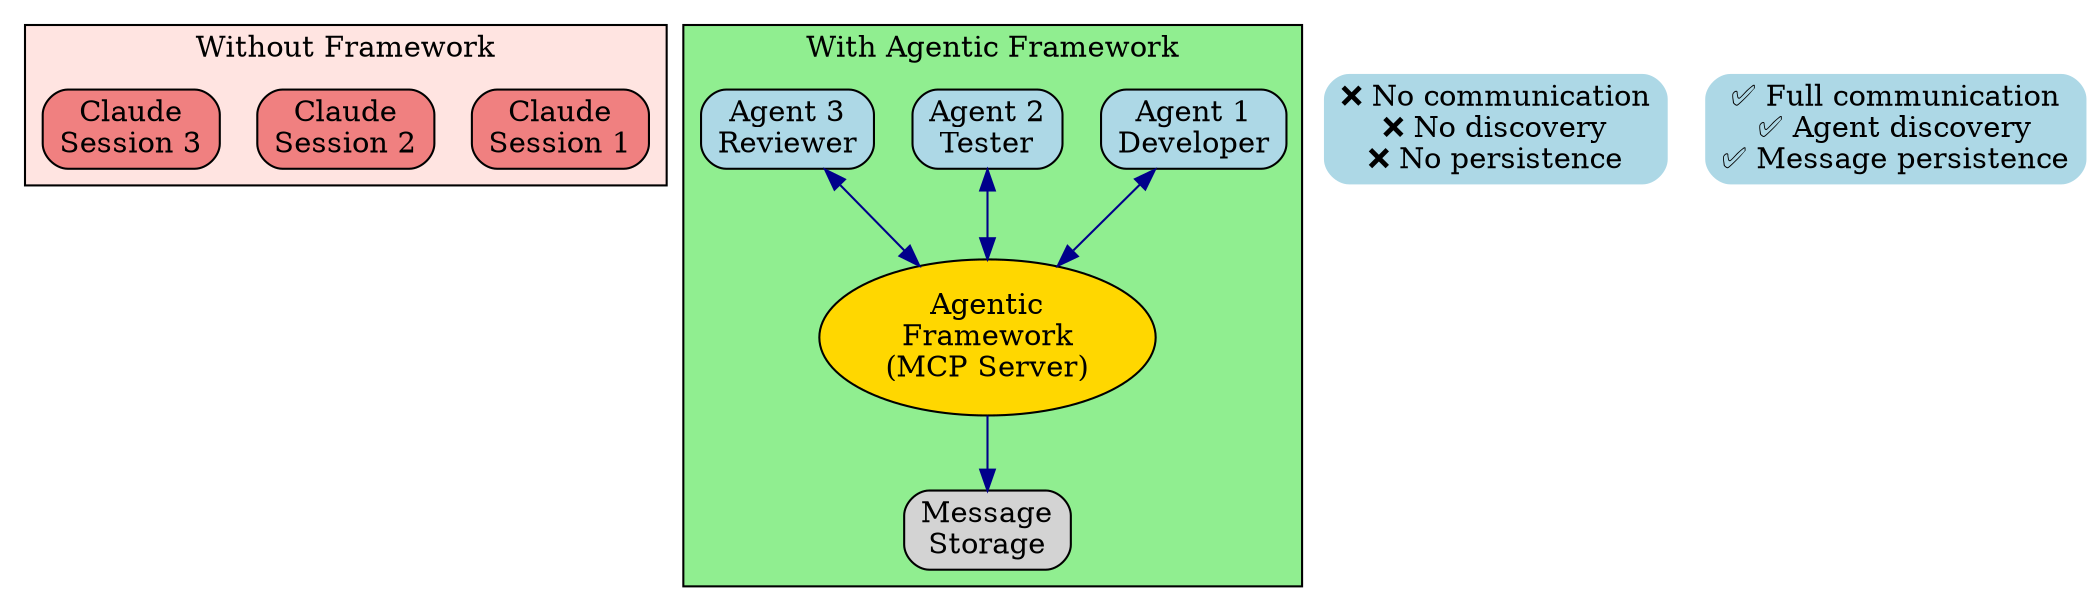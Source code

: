 digraph G {
    rankdir=TB;
    node [shape=box, style="rounded,filled", fillcolor=lightblue];
    edge [color=darkblue];
    
    // Problem side (left)
    subgraph cluster_problem {
        label="Without Framework";
        style=filled;
        fillcolor=mistyrose;
        
        iso1 [label="Claude\nSession 1", fillcolor=lightcoral];
        iso2 [label="Claude\nSession 2", fillcolor=lightcoral];
        iso3 [label="Claude\nSession 3", fillcolor=lightcoral];
        
        // No connections - isolated!
    }
    
    // Solution side (right)
    subgraph cluster_solution {
        label="With Agentic Framework";
        style=filled;
        fillcolor=lightgreen;
        
        agent1 [label="Agent 1\nDeveloper", fillcolor=lightblue];
        agent2 [label="Agent 2\nTester", fillcolor=lightblue];
        agent3 [label="Agent 3\nReviewer", fillcolor=lightblue];
        
        framework [label="Agentic\nFramework\n(MCP Server)", shape=ellipse, fillcolor=gold];
        
        storage [label="Message\nStorage", shape=box, fillcolor=lightgray];
    }
    
    // Connections in solution
    agent1 -> framework [dir=both];
    agent2 -> framework [dir=both];
    agent3 -> framework [dir=both];
    framework -> storage;
    
    // Labels
    problem_label [label="❌ No communication\n❌ No discovery\n❌ No persistence", shape=none];
    solution_label [label="✅ Full communication\n✅ Agent discovery\n✅ Message persistence", shape=none];
}
